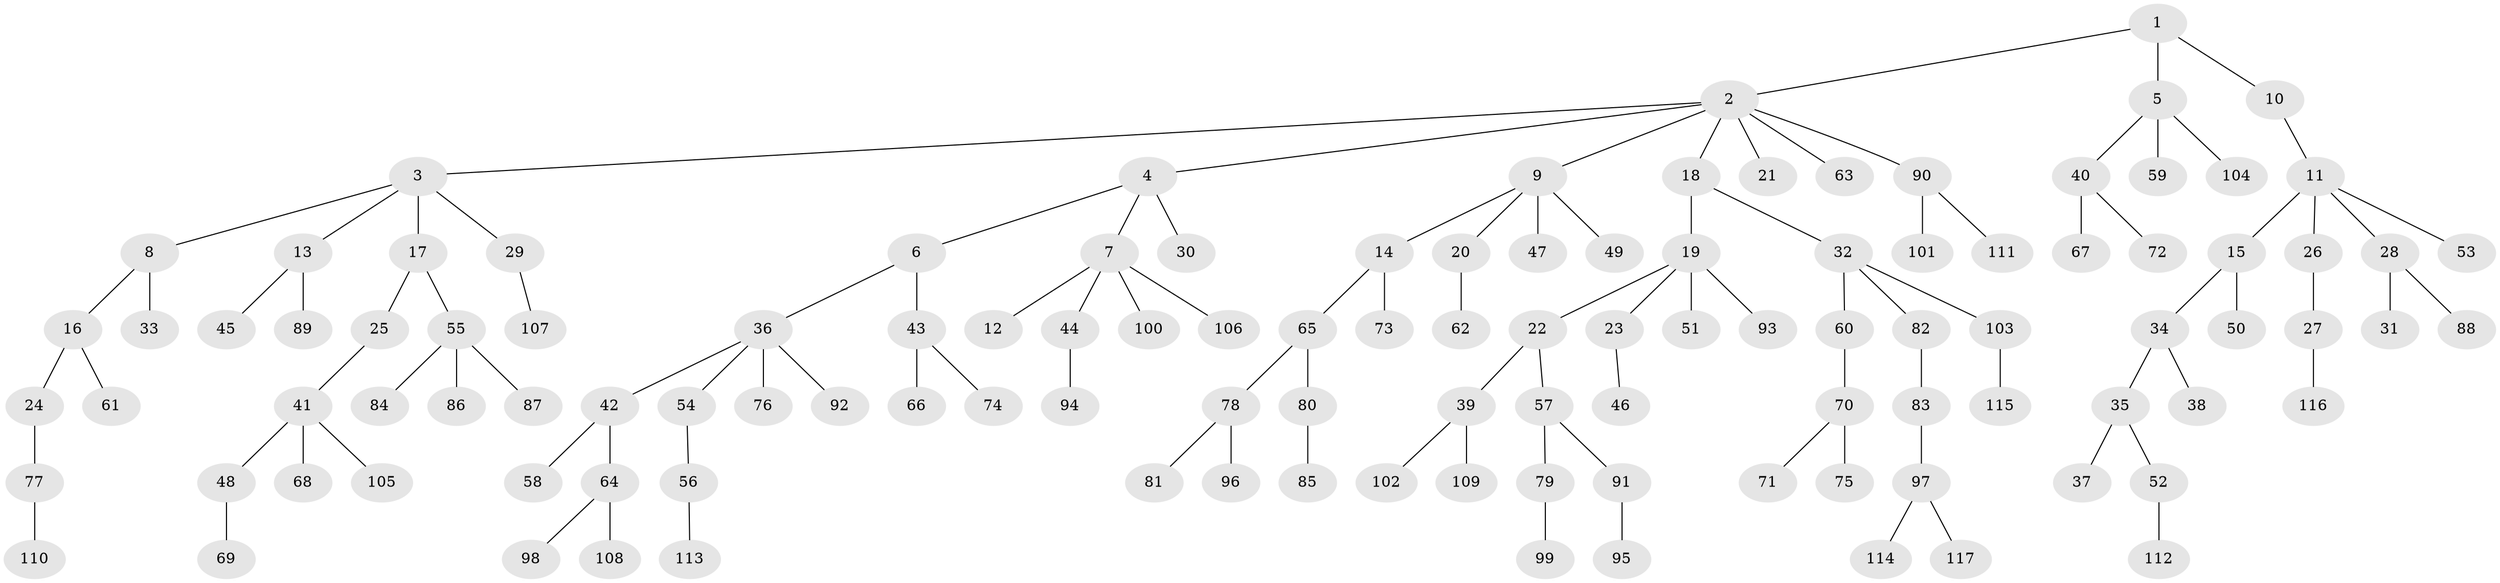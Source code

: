 // Generated by graph-tools (version 1.1) at 2025/53/03/09/25 04:53:27]
// undirected, 117 vertices, 116 edges
graph export_dot {
graph [start="1"]
  node [color=gray90,style=filled];
  1;
  2;
  3;
  4;
  5;
  6;
  7;
  8;
  9;
  10;
  11;
  12;
  13;
  14;
  15;
  16;
  17;
  18;
  19;
  20;
  21;
  22;
  23;
  24;
  25;
  26;
  27;
  28;
  29;
  30;
  31;
  32;
  33;
  34;
  35;
  36;
  37;
  38;
  39;
  40;
  41;
  42;
  43;
  44;
  45;
  46;
  47;
  48;
  49;
  50;
  51;
  52;
  53;
  54;
  55;
  56;
  57;
  58;
  59;
  60;
  61;
  62;
  63;
  64;
  65;
  66;
  67;
  68;
  69;
  70;
  71;
  72;
  73;
  74;
  75;
  76;
  77;
  78;
  79;
  80;
  81;
  82;
  83;
  84;
  85;
  86;
  87;
  88;
  89;
  90;
  91;
  92;
  93;
  94;
  95;
  96;
  97;
  98;
  99;
  100;
  101;
  102;
  103;
  104;
  105;
  106;
  107;
  108;
  109;
  110;
  111;
  112;
  113;
  114;
  115;
  116;
  117;
  1 -- 2;
  1 -- 5;
  1 -- 10;
  2 -- 3;
  2 -- 4;
  2 -- 9;
  2 -- 18;
  2 -- 21;
  2 -- 63;
  2 -- 90;
  3 -- 8;
  3 -- 13;
  3 -- 17;
  3 -- 29;
  4 -- 6;
  4 -- 7;
  4 -- 30;
  5 -- 40;
  5 -- 59;
  5 -- 104;
  6 -- 36;
  6 -- 43;
  7 -- 12;
  7 -- 44;
  7 -- 100;
  7 -- 106;
  8 -- 16;
  8 -- 33;
  9 -- 14;
  9 -- 20;
  9 -- 47;
  9 -- 49;
  10 -- 11;
  11 -- 15;
  11 -- 26;
  11 -- 28;
  11 -- 53;
  13 -- 45;
  13 -- 89;
  14 -- 65;
  14 -- 73;
  15 -- 34;
  15 -- 50;
  16 -- 24;
  16 -- 61;
  17 -- 25;
  17 -- 55;
  18 -- 19;
  18 -- 32;
  19 -- 22;
  19 -- 23;
  19 -- 51;
  19 -- 93;
  20 -- 62;
  22 -- 39;
  22 -- 57;
  23 -- 46;
  24 -- 77;
  25 -- 41;
  26 -- 27;
  27 -- 116;
  28 -- 31;
  28 -- 88;
  29 -- 107;
  32 -- 60;
  32 -- 82;
  32 -- 103;
  34 -- 35;
  34 -- 38;
  35 -- 37;
  35 -- 52;
  36 -- 42;
  36 -- 54;
  36 -- 76;
  36 -- 92;
  39 -- 102;
  39 -- 109;
  40 -- 67;
  40 -- 72;
  41 -- 48;
  41 -- 68;
  41 -- 105;
  42 -- 58;
  42 -- 64;
  43 -- 66;
  43 -- 74;
  44 -- 94;
  48 -- 69;
  52 -- 112;
  54 -- 56;
  55 -- 84;
  55 -- 86;
  55 -- 87;
  56 -- 113;
  57 -- 79;
  57 -- 91;
  60 -- 70;
  64 -- 98;
  64 -- 108;
  65 -- 78;
  65 -- 80;
  70 -- 71;
  70 -- 75;
  77 -- 110;
  78 -- 81;
  78 -- 96;
  79 -- 99;
  80 -- 85;
  82 -- 83;
  83 -- 97;
  90 -- 101;
  90 -- 111;
  91 -- 95;
  97 -- 114;
  97 -- 117;
  103 -- 115;
}
